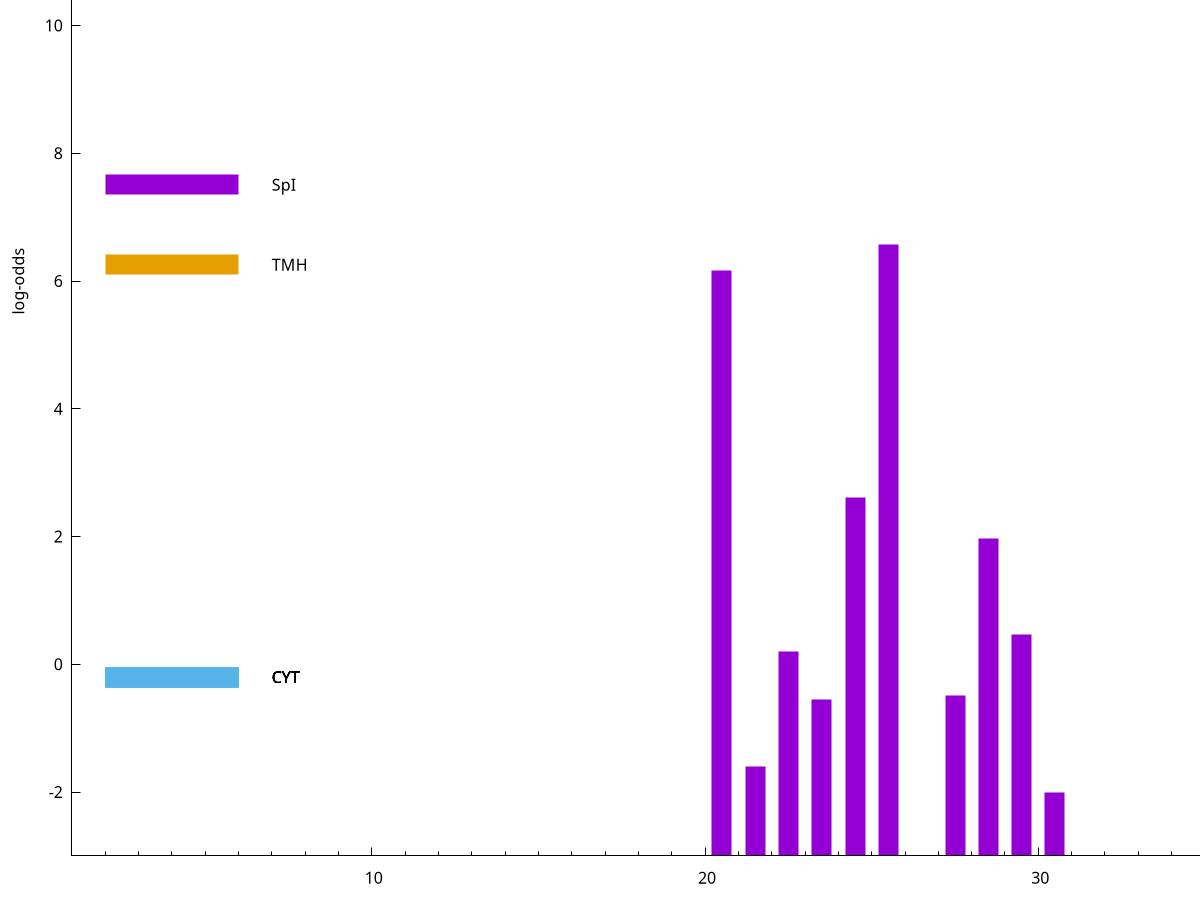 set title "LipoP predictions for SRR5666568.gff"
set size 2., 1.4
set xrange [1:70] 
set mxtics 10
set yrange [-3:15]
set y2range [0:18]
set ylabel "log-odds"
set term postscript eps color solid "Helvetica" 30
set output "SRR5666568.gff295.eps"
set arrow from 2,12.5755 to 6,12.5755 nohead lt 4 lw 20
set label "TMH" at 7,12.5755
set arrow from 2,11.6572 to 6,11.6572 nohead lt 4 lw 20
set label "TMH" at 7,11.6572
set arrow from 2,11.2779 to 6,11.2779 nohead lt 4 lw 20
set label "TMH" at 7,11.2779
set arrow from 2,11.0235 to 6,11.0235 nohead lt 4 lw 20
set label "TMH" at 7,11.0235
set arrow from 2,7.51048 to 6,7.51048 nohead lt 1 lw 20
set label "SpI" at 7,7.51048
set arrow from 2,6.25516 to 6,6.25516 nohead lt 4 lw 20
set label "TMH" at 7,6.25516
set arrow from 2,-0.200913 to 6,-0.200913 nohead lt 3 lw 20
set label "CYT" at 7,-0.200913
set arrow from 2,-0.200913 to 6,-0.200913 nohead lt 3 lw 20
set label "CYT" at 7,-0.200913
set arrow from 2,-0.200913 to 6,-0.200913 nohead lt 3 lw 20
set label "CYT" at 7,-0.200913
set arrow from 2,-0.200913 to 6,-0.200913 nohead lt 3 lw 20
set label "CYT" at 7,-0.200913
set arrow from 2,-0.200913 to 6,-0.200913 nohead lt 3 lw 20
set label "CYT" at 7,-0.200913
set arrow from 2,12.5755 to 6,12.5755 nohead lt 4 lw 20
set label "TMH" at 7,12.5755
# NOTE: The scores below are the log-odds scores with the threshold
# NOTE: subtracted (a hack to make gnuplot make the histogram all
# NOTE: look nice).
plot "-" axes x1y2 title "" with impulses lt 1 lw 20
25.500000 9.580570
20.500000 9.170770
24.500000 5.606360
28.500000 4.968840
29.500000 3.459314
22.500000 3.195273
27.500000 2.510932
23.500000 2.449195
21.500000 1.405080
30.500000 0.995380
e
exit
